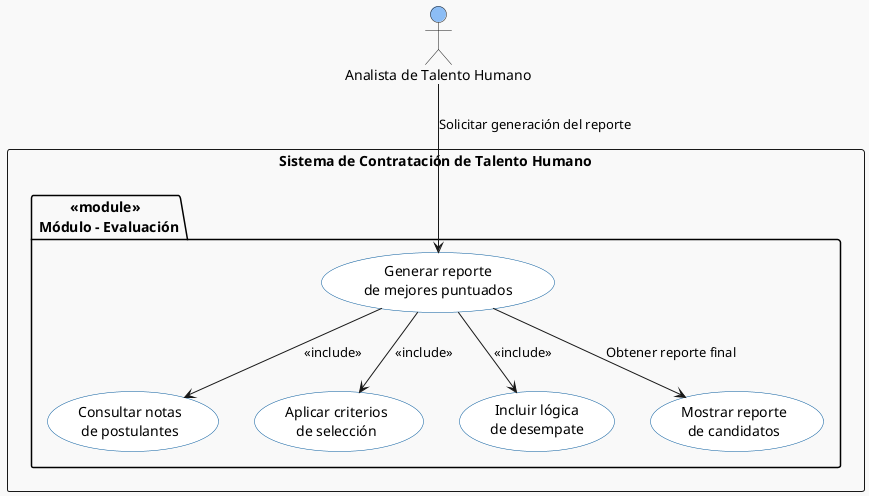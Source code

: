 @startuml
skinparam backgroundColor #F9F9F9
skinparam actorBackgroundColor #8CBDF5
skinparam usecaseBackgroundColor #FFFFFF
skinparam usecaseBorderColor #01579B

top to bottom direction

actor "Analista de Talento Humano" as ActorAnalista

rectangle "Sistema de Contratación de Talento Humano" as Sistema {
package "<<module>> \n Módulo - Evaluación" as Módulo {

  usecase "Generar reporte\nde mejores puntuados" as UC08
  usecase "Consultar notas\nde postulantes" as UC08_1
  usecase "Aplicar criterios\nde selección" as UC08_2
  usecase "Incluir lógica\nde desempate" as UC08_3
  usecase "Mostrar reporte\nde candidatos" as UC08_4
}
}

'' Relaciones principales del caso de uso
ActorAnalista --> UC08 : "Solicitar generación del reporte"
UC08 --> UC08_1 : <<include>>
UC08 --> UC08_2 : <<include>>
UC08 --> UC08_3 : <<include>>
UC08 --> UC08_4 : "Obtener reporte final"

@enduml